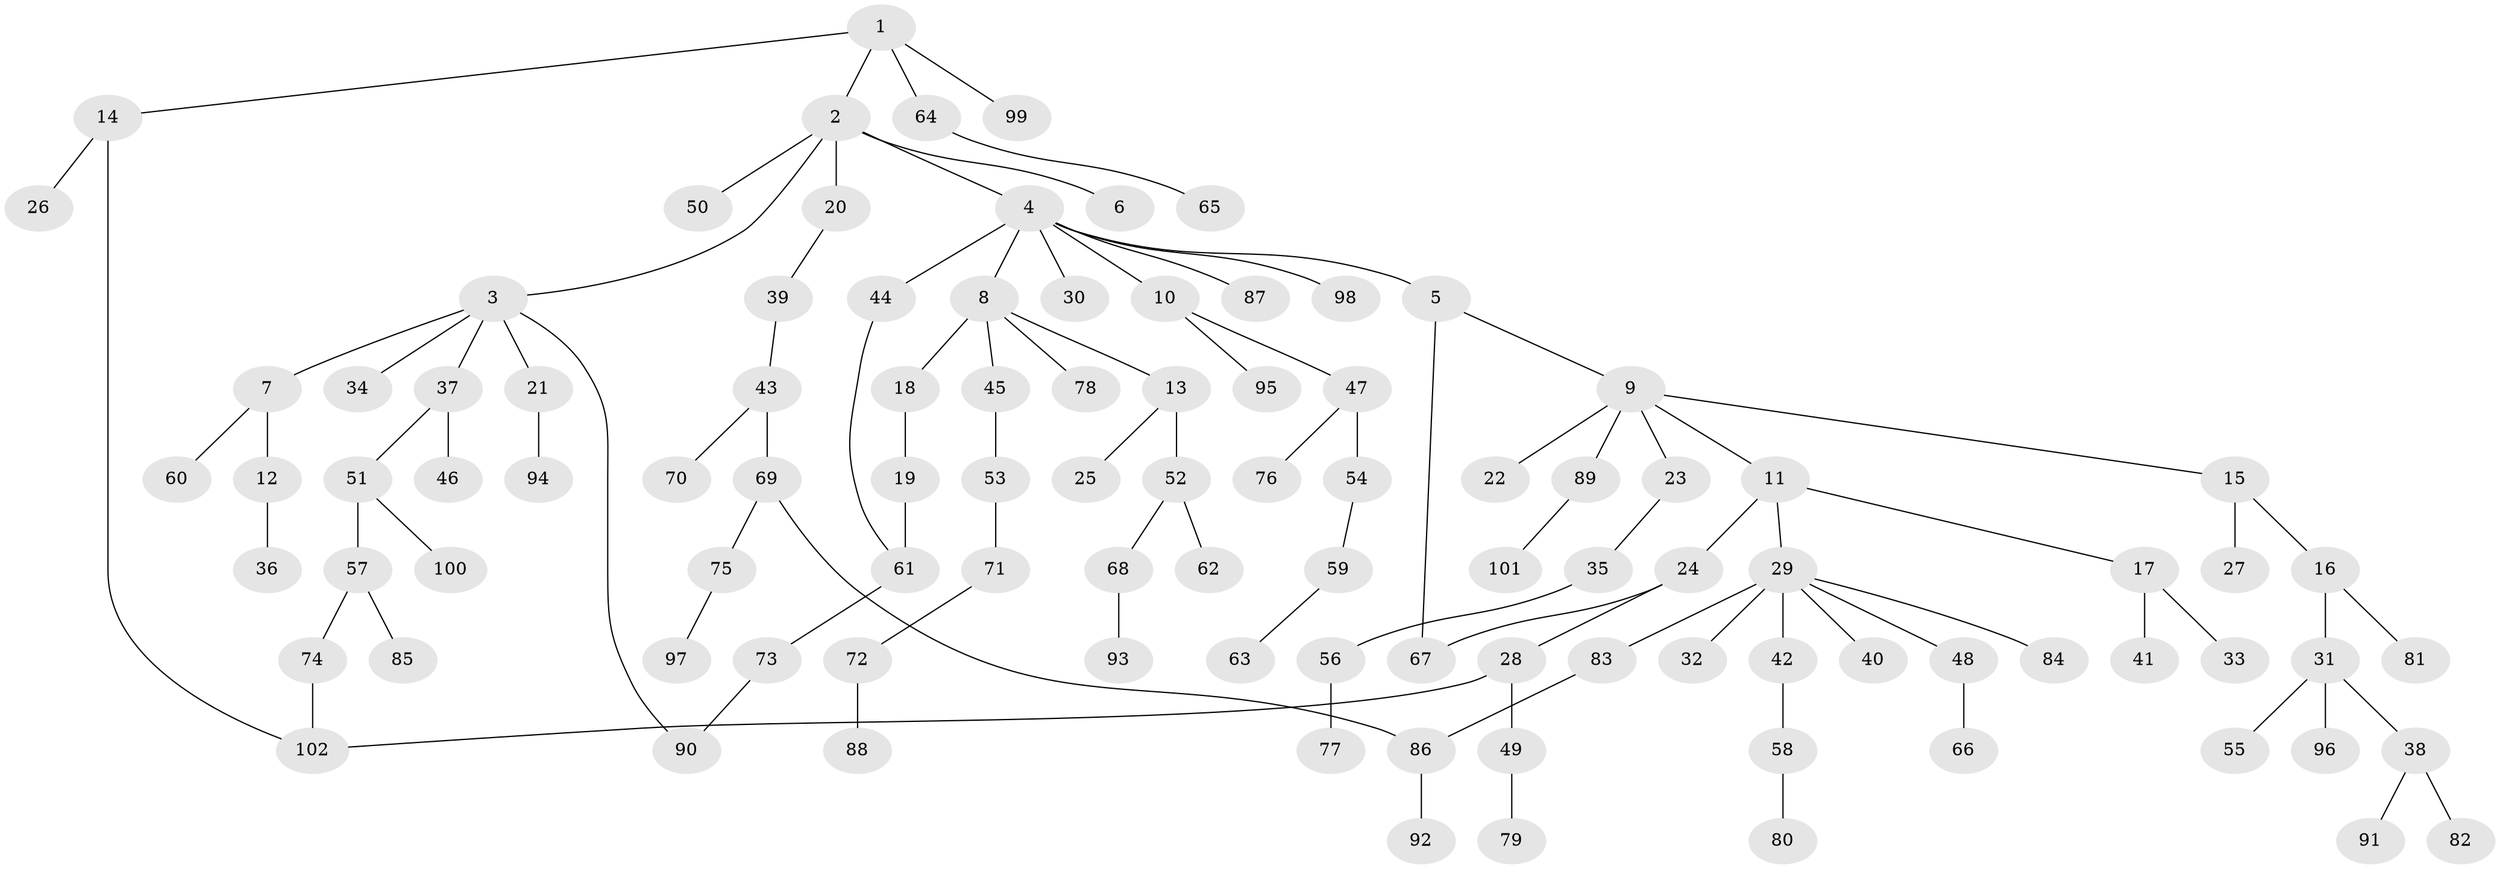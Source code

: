// Generated by graph-tools (version 1.1) at 2025/49/03/09/25 03:49:25]
// undirected, 102 vertices, 107 edges
graph export_dot {
graph [start="1"]
  node [color=gray90,style=filled];
  1;
  2;
  3;
  4;
  5;
  6;
  7;
  8;
  9;
  10;
  11;
  12;
  13;
  14;
  15;
  16;
  17;
  18;
  19;
  20;
  21;
  22;
  23;
  24;
  25;
  26;
  27;
  28;
  29;
  30;
  31;
  32;
  33;
  34;
  35;
  36;
  37;
  38;
  39;
  40;
  41;
  42;
  43;
  44;
  45;
  46;
  47;
  48;
  49;
  50;
  51;
  52;
  53;
  54;
  55;
  56;
  57;
  58;
  59;
  60;
  61;
  62;
  63;
  64;
  65;
  66;
  67;
  68;
  69;
  70;
  71;
  72;
  73;
  74;
  75;
  76;
  77;
  78;
  79;
  80;
  81;
  82;
  83;
  84;
  85;
  86;
  87;
  88;
  89;
  90;
  91;
  92;
  93;
  94;
  95;
  96;
  97;
  98;
  99;
  100;
  101;
  102;
  1 -- 2;
  1 -- 14;
  1 -- 64;
  1 -- 99;
  2 -- 3;
  2 -- 4;
  2 -- 6;
  2 -- 20;
  2 -- 50;
  3 -- 7;
  3 -- 21;
  3 -- 34;
  3 -- 37;
  3 -- 90;
  4 -- 5;
  4 -- 8;
  4 -- 10;
  4 -- 30;
  4 -- 44;
  4 -- 87;
  4 -- 98;
  5 -- 9;
  5 -- 67;
  7 -- 12;
  7 -- 60;
  8 -- 13;
  8 -- 18;
  8 -- 45;
  8 -- 78;
  9 -- 11;
  9 -- 15;
  9 -- 22;
  9 -- 23;
  9 -- 89;
  10 -- 47;
  10 -- 95;
  11 -- 17;
  11 -- 24;
  11 -- 29;
  12 -- 36;
  13 -- 25;
  13 -- 52;
  14 -- 26;
  14 -- 102;
  15 -- 16;
  15 -- 27;
  16 -- 31;
  16 -- 81;
  17 -- 33;
  17 -- 41;
  18 -- 19;
  19 -- 61;
  20 -- 39;
  21 -- 94;
  23 -- 35;
  24 -- 28;
  24 -- 67;
  28 -- 49;
  28 -- 102;
  29 -- 32;
  29 -- 40;
  29 -- 42;
  29 -- 48;
  29 -- 83;
  29 -- 84;
  31 -- 38;
  31 -- 55;
  31 -- 96;
  35 -- 56;
  37 -- 46;
  37 -- 51;
  38 -- 82;
  38 -- 91;
  39 -- 43;
  42 -- 58;
  43 -- 69;
  43 -- 70;
  44 -- 61;
  45 -- 53;
  47 -- 54;
  47 -- 76;
  48 -- 66;
  49 -- 79;
  51 -- 57;
  51 -- 100;
  52 -- 62;
  52 -- 68;
  53 -- 71;
  54 -- 59;
  56 -- 77;
  57 -- 74;
  57 -- 85;
  58 -- 80;
  59 -- 63;
  61 -- 73;
  64 -- 65;
  68 -- 93;
  69 -- 75;
  69 -- 86;
  71 -- 72;
  72 -- 88;
  73 -- 90;
  74 -- 102;
  75 -- 97;
  83 -- 86;
  86 -- 92;
  89 -- 101;
}
